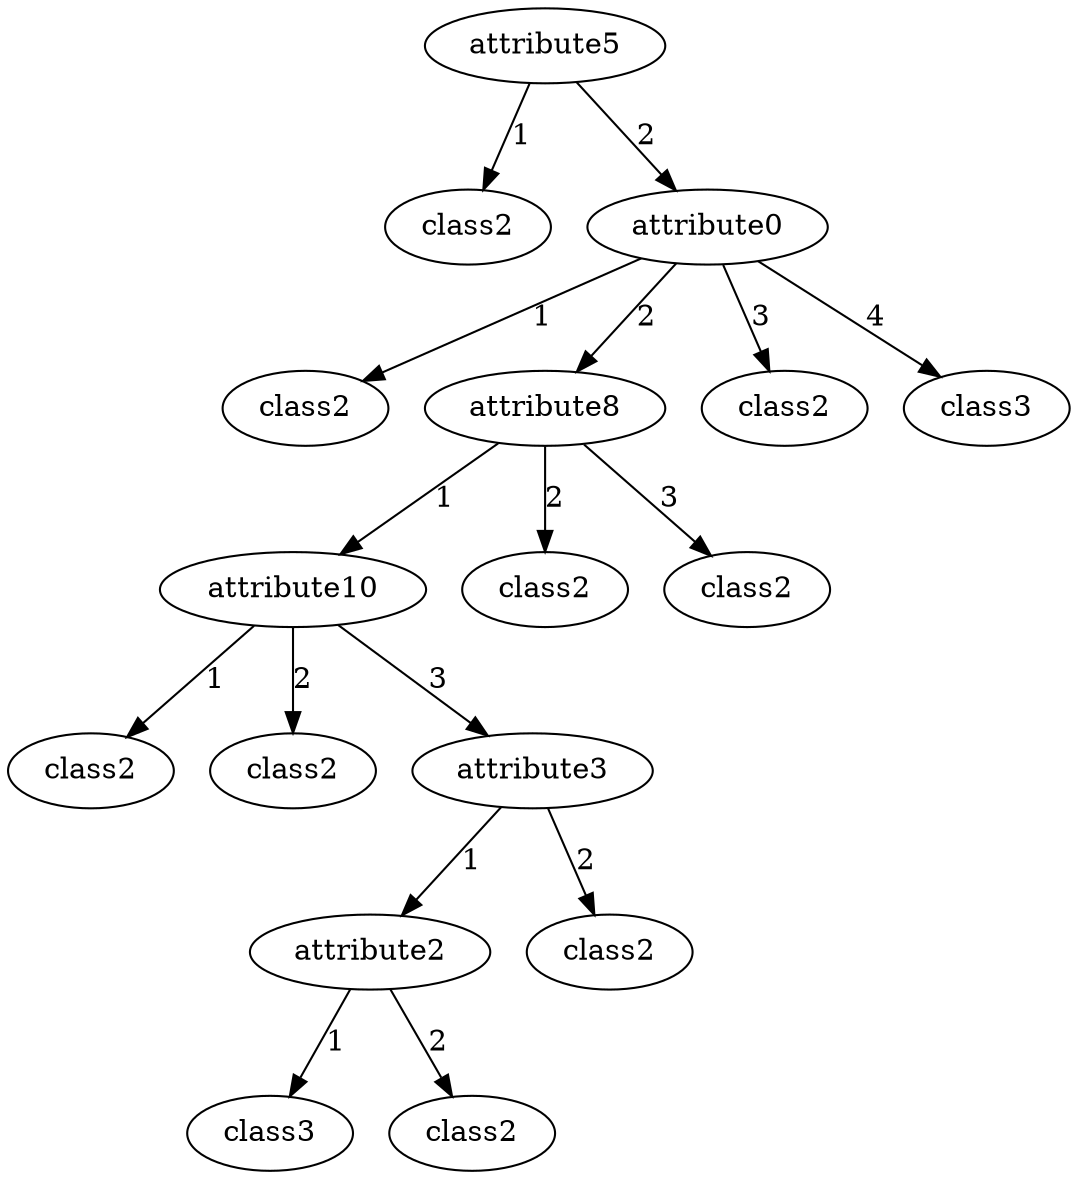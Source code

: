 digraph {
	1 [label=attribute5]
	1 -> 2 [label=1]
	2 [label=class2]
	1 -> 366 [label=2]
	366 [label=attribute0]
	366 -> 367 [label=1]
	367 [label=class2]
	366 -> 368 [label=2]
	368 [label=attribute8]
	368 -> 369 [label=1]
	369 [label=attribute10]
	369 -> 370 [label=1]
	370 [label=class2]
	369 -> 371 [label=2]
	371 [label=class2]
	369 -> 457 [label=3]
	457 [label=attribute3]
	457 -> 458 [label=1]
	458 [label=attribute2]
	458 -> 459 [label=1]
	459 [label=class3]
	458 -> 491 [label=2]
	491 [label=class2]
	457 -> 511 [label=2]
	511 [label=class2]
	368 -> 512 [label=2]
	512 [label=class2]
	368 -> 513 [label=3]
	513 [label=class2]
	366 -> 514 [label=3]
	514 [label=class2]
	366 -> 690 [label=4]
	690 [label=class3]
}
